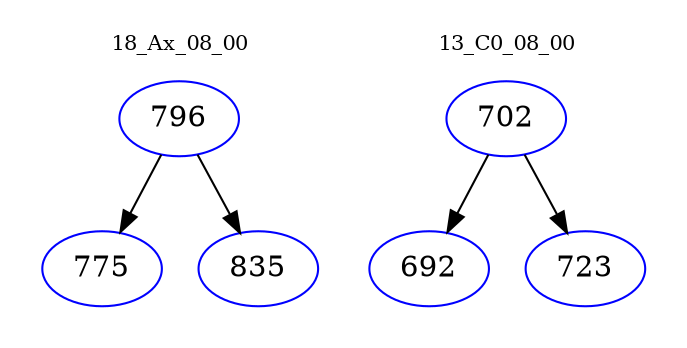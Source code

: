 digraph{
subgraph cluster_0 {
color = white
label = "18_Ax_08_00";
fontsize=10;
T0_796 [label="796", color="blue"]
T0_796 -> T0_775 [color="black"]
T0_775 [label="775", color="blue"]
T0_796 -> T0_835 [color="black"]
T0_835 [label="835", color="blue"]
}
subgraph cluster_1 {
color = white
label = "13_C0_08_00";
fontsize=10;
T1_702 [label="702", color="blue"]
T1_702 -> T1_692 [color="black"]
T1_692 [label="692", color="blue"]
T1_702 -> T1_723 [color="black"]
T1_723 [label="723", color="blue"]
}
}
